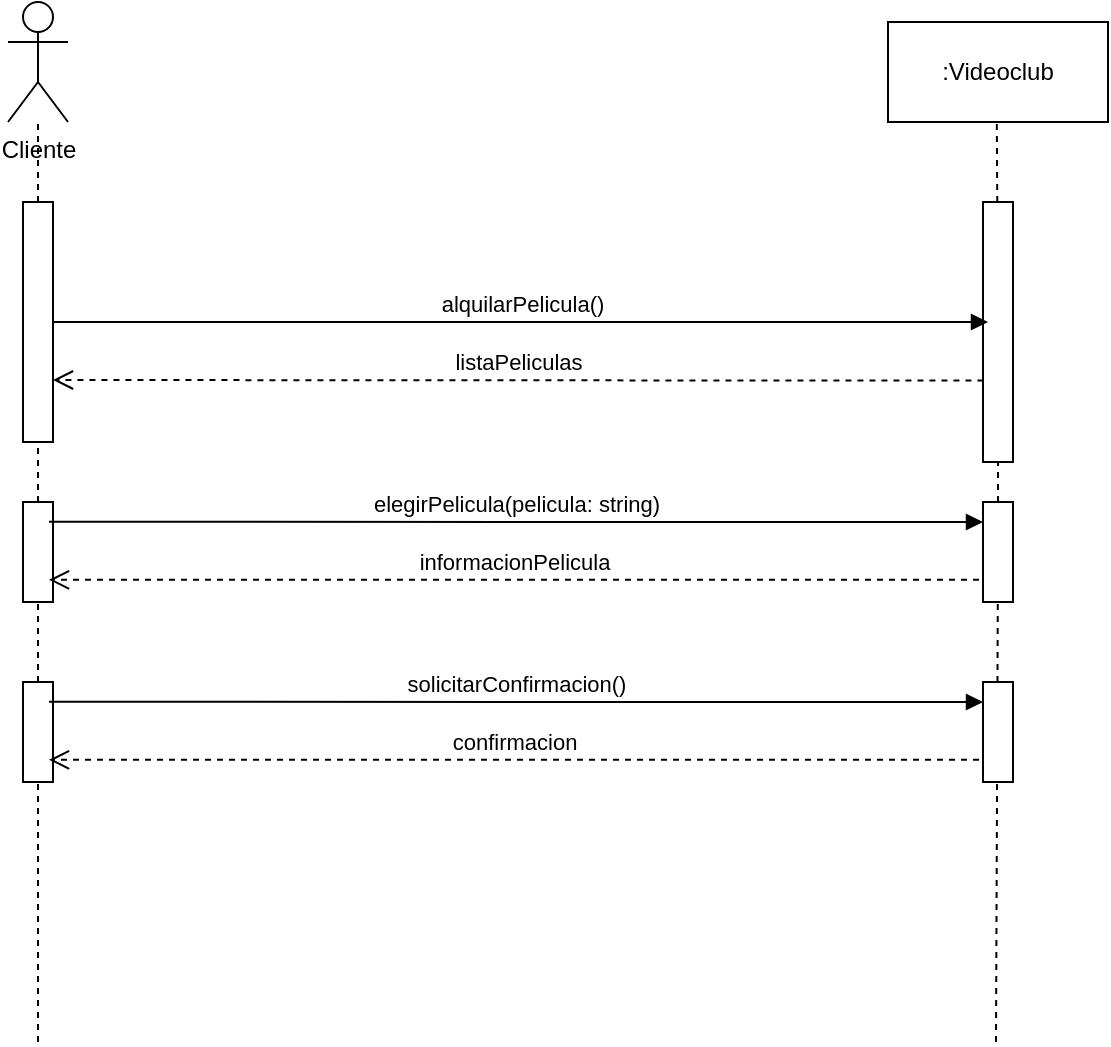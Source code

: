 <mxfile version="21.6.1" type="device">
  <diagram name="Página-1" id="GbYh5oVNpay7846bMufv">
    <mxGraphModel dx="1689" dy="985" grid="1" gridSize="10" guides="1" tooltips="1" connect="1" arrows="1" fold="1" page="1" pageScale="1" pageWidth="1169" pageHeight="827" math="0" shadow="0">
      <root>
        <mxCell id="0" />
        <mxCell id="1" parent="0" />
        <mxCell id="TLQlHVIaCQeHp-IoShQi-2" value="Cliente" style="shape=umlActor;verticalLabelPosition=bottom;verticalAlign=top;html=1;outlineConnect=0;" vertex="1" parent="1">
          <mxGeometry x="160" y="240" width="30" height="60" as="geometry" />
        </mxCell>
        <mxCell id="TLQlHVIaCQeHp-IoShQi-3" value="" style="endArrow=none;dashed=1;html=1;rounded=0;" edge="1" parent="1" source="TLQlHVIaCQeHp-IoShQi-9" target="TLQlHVIaCQeHp-IoShQi-2">
          <mxGeometry width="50" height="50" relative="1" as="geometry">
            <mxPoint x="175" y="700" as="sourcePoint" />
            <mxPoint x="170" y="330" as="targetPoint" />
          </mxGeometry>
        </mxCell>
        <mxCell id="TLQlHVIaCQeHp-IoShQi-4" value=":Videoclub" style="html=1;whiteSpace=wrap;" vertex="1" parent="1">
          <mxGeometry x="600" y="250" width="110" height="50" as="geometry" />
        </mxCell>
        <mxCell id="TLQlHVIaCQeHp-IoShQi-5" value="" style="endArrow=none;dashed=1;html=1;rounded=0;" edge="1" parent="1" source="TLQlHVIaCQeHp-IoShQi-11">
          <mxGeometry width="50" height="50" relative="1" as="geometry">
            <mxPoint x="654.41" y="700" as="sourcePoint" />
            <mxPoint x="654.41" y="300" as="targetPoint" />
          </mxGeometry>
        </mxCell>
        <mxCell id="TLQlHVIaCQeHp-IoShQi-10" value="" style="endArrow=none;dashed=1;html=1;rounded=0;" edge="1" parent="1" source="TLQlHVIaCQeHp-IoShQi-14" target="TLQlHVIaCQeHp-IoShQi-9">
          <mxGeometry width="50" height="50" relative="1" as="geometry">
            <mxPoint x="175" y="700" as="sourcePoint" />
            <mxPoint x="175" y="300" as="targetPoint" />
          </mxGeometry>
        </mxCell>
        <mxCell id="TLQlHVIaCQeHp-IoShQi-9" value="" style="rounded=0;whiteSpace=wrap;html=1;" vertex="1" parent="1">
          <mxGeometry x="167.5" y="340" width="15" height="120" as="geometry" />
        </mxCell>
        <mxCell id="TLQlHVIaCQeHp-IoShQi-12" value="" style="endArrow=none;dashed=1;html=1;rounded=0;" edge="1" parent="1" source="TLQlHVIaCQeHp-IoShQi-16" target="TLQlHVIaCQeHp-IoShQi-11">
          <mxGeometry width="50" height="50" relative="1" as="geometry">
            <mxPoint x="654.41" y="700" as="sourcePoint" />
            <mxPoint x="654.41" y="300" as="targetPoint" />
          </mxGeometry>
        </mxCell>
        <mxCell id="TLQlHVIaCQeHp-IoShQi-11" value="" style="rounded=0;whiteSpace=wrap;html=1;" vertex="1" parent="1">
          <mxGeometry x="647.5" y="340" width="15" height="130" as="geometry" />
        </mxCell>
        <mxCell id="TLQlHVIaCQeHp-IoShQi-7" value="alquilarPelicula()" style="html=1;verticalAlign=bottom;endArrow=block;edgeStyle=elbowEdgeStyle;elbow=vertical;curved=0;rounded=0;" edge="1" parent="1" source="TLQlHVIaCQeHp-IoShQi-9">
          <mxGeometry width="80" relative="1" as="geometry">
            <mxPoint x="360" y="400" as="sourcePoint" />
            <mxPoint x="650" y="400" as="targetPoint" />
          </mxGeometry>
        </mxCell>
        <mxCell id="TLQlHVIaCQeHp-IoShQi-13" value="listaPeliculas" style="html=1;verticalAlign=bottom;endArrow=open;dashed=1;endSize=8;edgeStyle=elbowEdgeStyle;elbow=vertical;curved=0;rounded=0;exitX=0.014;exitY=0.687;exitDx=0;exitDy=0;exitPerimeter=0;" edge="1" parent="1" source="TLQlHVIaCQeHp-IoShQi-11" target="TLQlHVIaCQeHp-IoShQi-9">
          <mxGeometry relative="1" as="geometry">
            <mxPoint x="630" y="420" as="sourcePoint" />
            <mxPoint x="370" y="470.31" as="targetPoint" />
            <Array as="points">
              <mxPoint x="630" y="429" />
            </Array>
          </mxGeometry>
        </mxCell>
        <mxCell id="TLQlHVIaCQeHp-IoShQi-15" value="" style="endArrow=none;dashed=1;html=1;rounded=0;" edge="1" parent="1" target="TLQlHVIaCQeHp-IoShQi-14">
          <mxGeometry width="50" height="50" relative="1" as="geometry">
            <mxPoint x="175" y="760" as="sourcePoint" />
            <mxPoint x="175" y="460" as="targetPoint" />
          </mxGeometry>
        </mxCell>
        <mxCell id="TLQlHVIaCQeHp-IoShQi-14" value="" style="rounded=0;whiteSpace=wrap;html=1;" vertex="1" parent="1">
          <mxGeometry x="167.5" y="490" width="15" height="50" as="geometry" />
        </mxCell>
        <mxCell id="TLQlHVIaCQeHp-IoShQi-17" value="" style="endArrow=none;dashed=1;html=1;rounded=0;" edge="1" parent="1" target="TLQlHVIaCQeHp-IoShQi-16">
          <mxGeometry width="50" height="50" relative="1" as="geometry">
            <mxPoint x="654" y="760" as="sourcePoint" />
            <mxPoint x="655" y="470" as="targetPoint" />
          </mxGeometry>
        </mxCell>
        <mxCell id="TLQlHVIaCQeHp-IoShQi-16" value="" style="rounded=0;whiteSpace=wrap;html=1;" vertex="1" parent="1">
          <mxGeometry x="647.5" y="490" width="15" height="50" as="geometry" />
        </mxCell>
        <mxCell id="TLQlHVIaCQeHp-IoShQi-18" value="elegirPelicula(pelicula: string)" style="html=1;verticalAlign=bottom;endArrow=block;edgeStyle=elbowEdgeStyle;elbow=vertical;curved=0;rounded=0;" edge="1" parent="1">
          <mxGeometry width="80" relative="1" as="geometry">
            <mxPoint x="180.5" y="499.91" as="sourcePoint" />
            <mxPoint x="647.5" y="499.91" as="targetPoint" />
          </mxGeometry>
        </mxCell>
        <mxCell id="TLQlHVIaCQeHp-IoShQi-19" value="informacionPelicula" style="html=1;verticalAlign=bottom;endArrow=open;dashed=1;endSize=8;edgeStyle=elbowEdgeStyle;elbow=vertical;curved=0;rounded=0;exitX=0.014;exitY=0.687;exitDx=0;exitDy=0;exitPerimeter=0;" edge="1" parent="1">
          <mxGeometry relative="1" as="geometry">
            <mxPoint x="645.5" y="528.91" as="sourcePoint" />
            <mxPoint x="180.5" y="528.91" as="targetPoint" />
            <Array as="points">
              <mxPoint x="627.5" y="528.91" />
            </Array>
          </mxGeometry>
        </mxCell>
        <mxCell id="TLQlHVIaCQeHp-IoShQi-20" value="" style="rounded=0;whiteSpace=wrap;html=1;" vertex="1" parent="1">
          <mxGeometry x="167.5" y="580" width="15" height="50" as="geometry" />
        </mxCell>
        <mxCell id="TLQlHVIaCQeHp-IoShQi-21" value="" style="rounded=0;whiteSpace=wrap;html=1;" vertex="1" parent="1">
          <mxGeometry x="647.5" y="580" width="15" height="50" as="geometry" />
        </mxCell>
        <mxCell id="TLQlHVIaCQeHp-IoShQi-22" value="solicitarConfirmacion()" style="html=1;verticalAlign=bottom;endArrow=block;edgeStyle=elbowEdgeStyle;elbow=vertical;curved=0;rounded=0;" edge="1" parent="1">
          <mxGeometry width="80" relative="1" as="geometry">
            <mxPoint x="180.5" y="589.91" as="sourcePoint" />
            <mxPoint x="647.5" y="589.91" as="targetPoint" />
          </mxGeometry>
        </mxCell>
        <mxCell id="TLQlHVIaCQeHp-IoShQi-23" value="confirmacion" style="html=1;verticalAlign=bottom;endArrow=open;dashed=1;endSize=8;edgeStyle=elbowEdgeStyle;elbow=vertical;curved=0;rounded=0;exitX=0.014;exitY=0.687;exitDx=0;exitDy=0;exitPerimeter=0;" edge="1" parent="1">
          <mxGeometry relative="1" as="geometry">
            <mxPoint x="645.5" y="618.91" as="sourcePoint" />
            <mxPoint x="180.5" y="618.91" as="targetPoint" />
            <Array as="points">
              <mxPoint x="627.5" y="618.91" />
            </Array>
          </mxGeometry>
        </mxCell>
      </root>
    </mxGraphModel>
  </diagram>
</mxfile>
